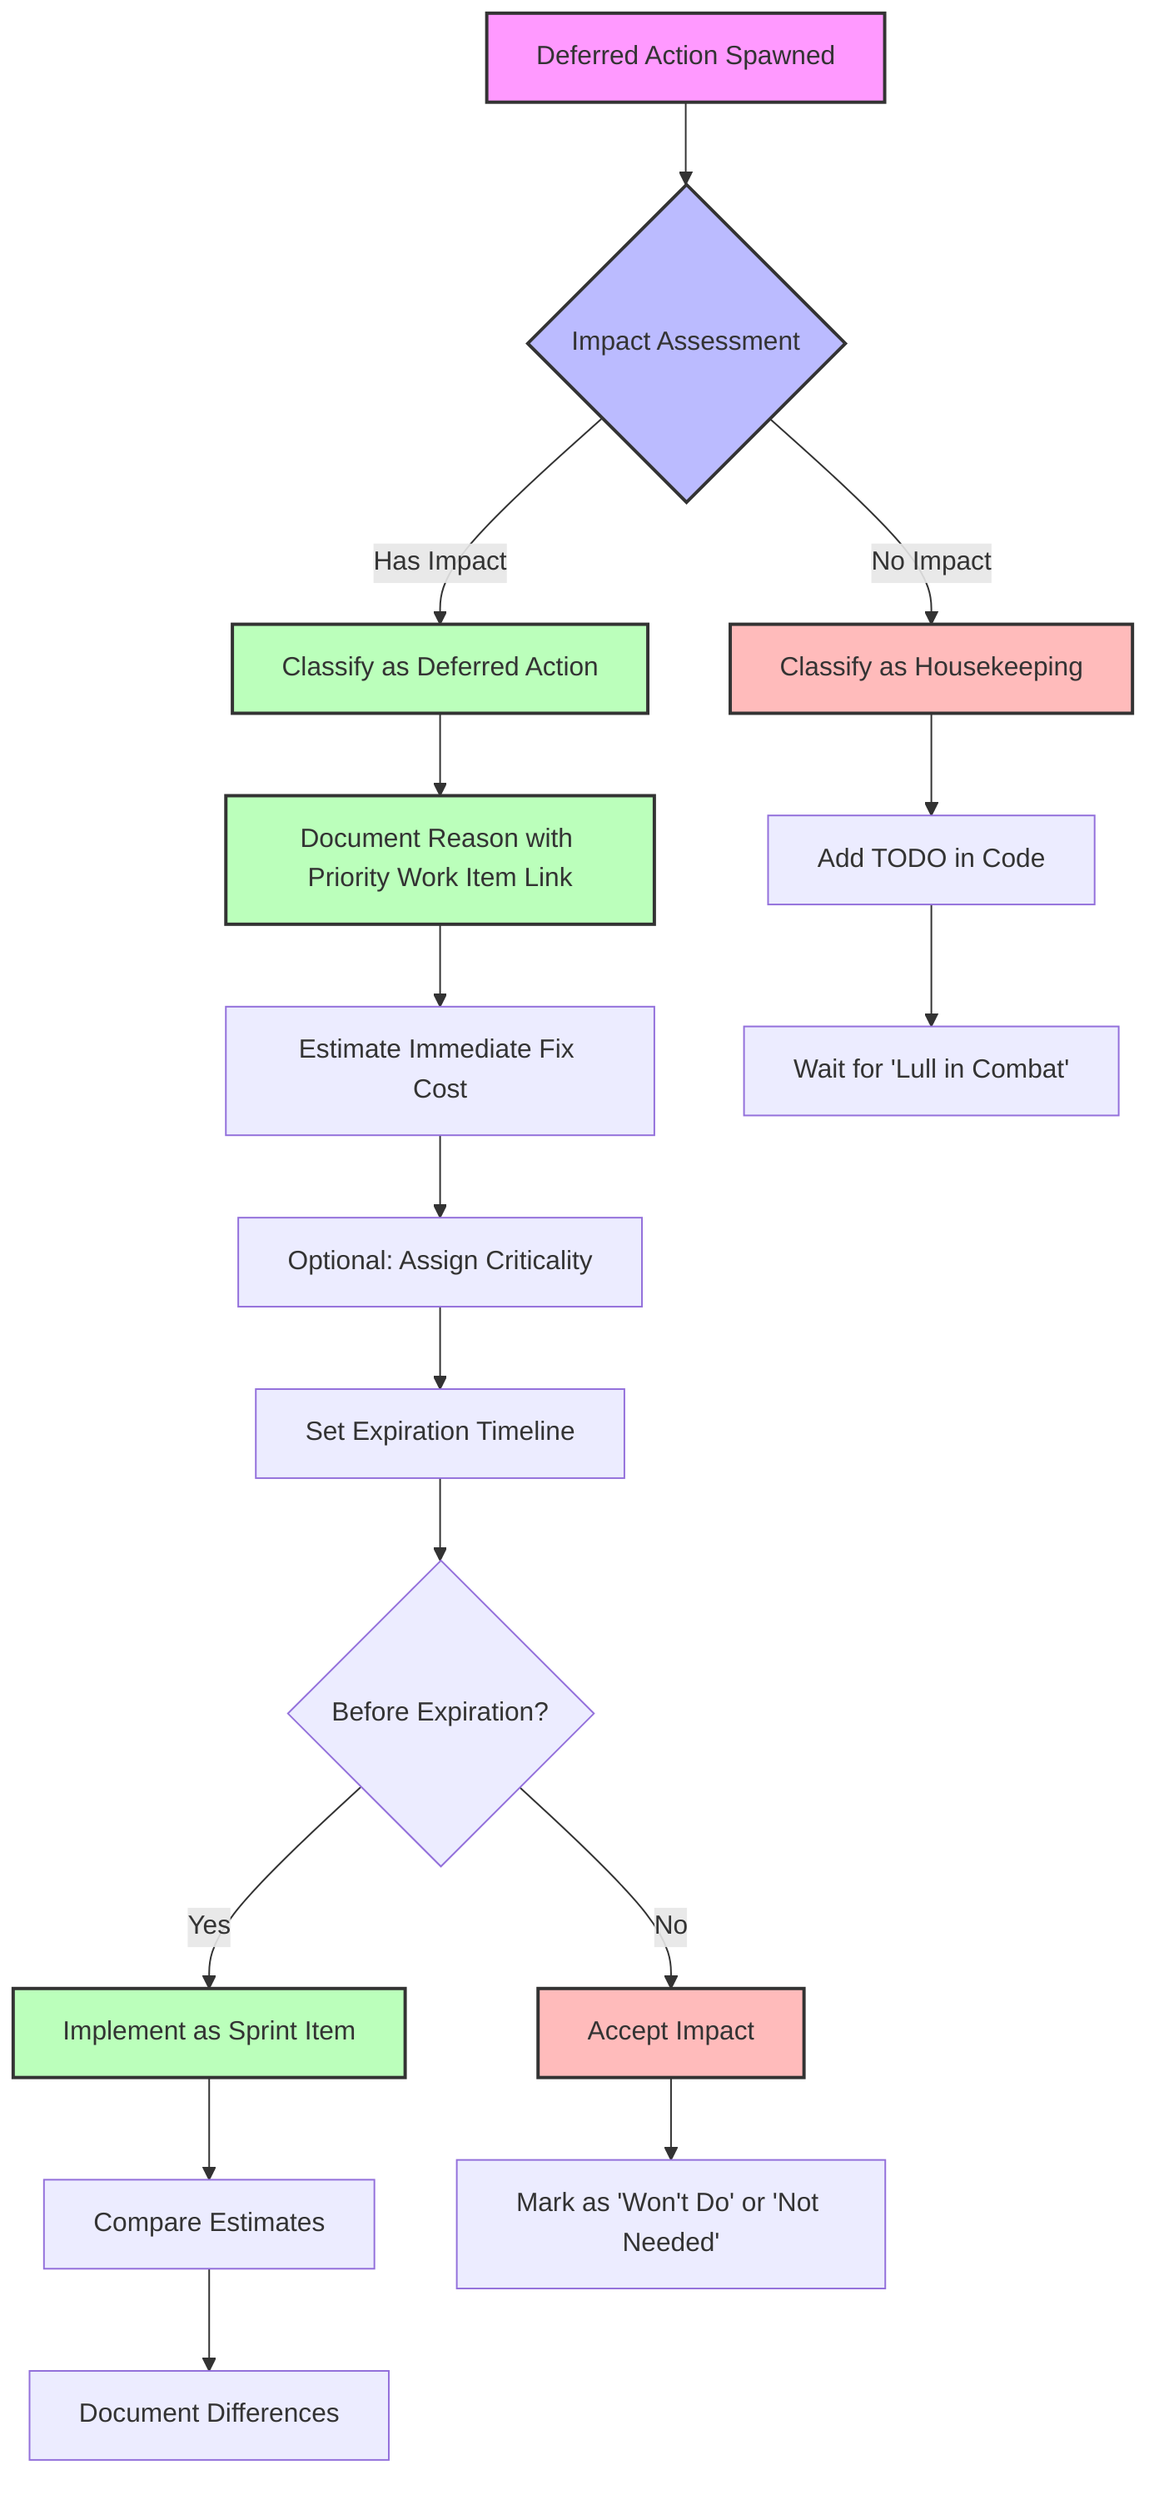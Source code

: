 flowchart TD
    A[Deferred Action Spawned] --> B{Impact Assessment}
    B -->|Has Impact| C[Classify as Deferred Action]
    B -->|No Impact| D[Classify as Housekeeping]
    
    C --> R[Document Reason with Priority Work Item Link]
    R --> E[Estimate Immediate Fix Cost]
    E --> F[Optional: Assign Criticality]
    F --> G[Set Expiration Timeline]
    
    G --> H{Before Expiration?}
    H -->|Yes| I[Implement as Sprint Item]
    H -->|No| J[Accept Impact]
    
    I --> K[Compare Estimates]
    K --> L[Document Differences]
    
    J --> M[Mark as 'Won't Do' or 'Not Needed']
    
    D --> N[Add TODO in Code]
    N --> O[Wait for 'Lull in Combat']
    
    style A fill:#f9f,stroke:#333,stroke-width:2px
    style B fill:#bbf,stroke:#333,stroke-width:2px
    style C fill:#bfb,stroke:#333,stroke-width:2px
    style D fill:#fbb,stroke:#333,stroke-width:2px
    style J fill:#fbb,stroke:#333,stroke-width:2px
    style I fill:#bfb,stroke:#333,stroke-width:2px
    style R fill:#bfb,stroke:#333,stroke-width:2px